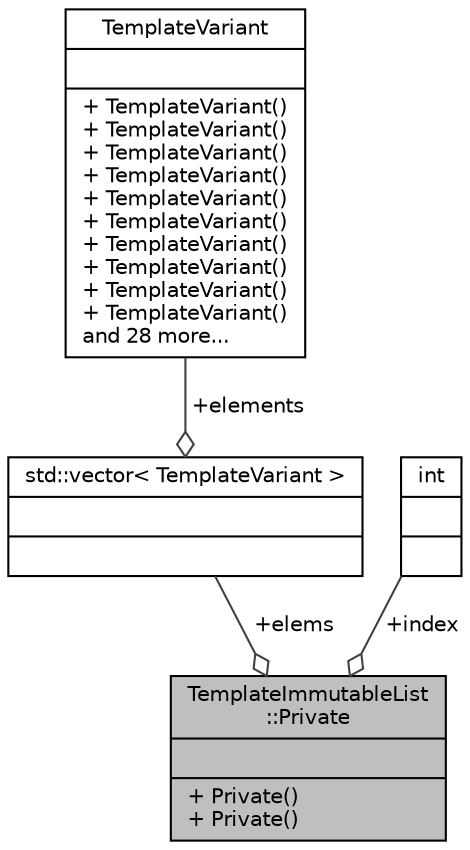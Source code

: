 digraph "TemplateImmutableList::Private"
{
 // LATEX_PDF_SIZE
  edge [fontname="Helvetica",fontsize="10",labelfontname="Helvetica",labelfontsize="10"];
  node [fontname="Helvetica",fontsize="10",shape=record];
  Node1 [label="{TemplateImmutableList\l::Private\n||+ Private()\l+ Private()\l}",height=0.2,width=0.4,color="black", fillcolor="grey75", style="filled", fontcolor="black",tooltip="Private data of a template immutable list object."];
  Node2 -> Node1 [color="grey25",fontsize="10",style="solid",label=" +elems" ,arrowhead="odiamond",fontname="Helvetica"];
  Node2 [label="{std::vector\< TemplateVariant \>\n||}",height=0.2,width=0.4,color="black", fillcolor="white", style="filled",tooltip=" "];
  Node3 -> Node2 [color="grey25",fontsize="10",style="solid",label=" +elements" ,arrowhead="odiamond",fontname="Helvetica"];
  Node3 [label="{TemplateVariant\n||+ TemplateVariant()\l+ TemplateVariant()\l+ TemplateVariant()\l+ TemplateVariant()\l+ TemplateVariant()\l+ TemplateVariant()\l+ TemplateVariant()\l+ TemplateVariant()\l+ TemplateVariant()\l+ TemplateVariant()\land 28 more...\l}",height=0.2,width=0.4,color="black", fillcolor="white", style="filled",URL="$classTemplateVariant.html",tooltip="Variant type which can hold one value of a fixed set of types."];
  Node4 -> Node1 [color="grey25",fontsize="10",style="solid",label=" +index" ,arrowhead="odiamond",fontname="Helvetica"];
  Node4 [label="{int\n||}",height=0.2,width=0.4,color="black", fillcolor="white", style="filled",URL="$classint.html",tooltip=" "];
}
